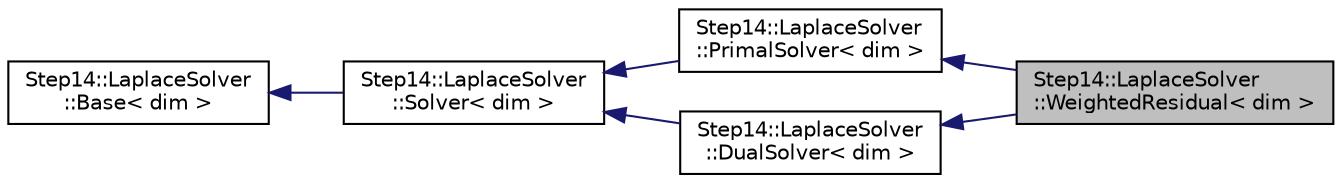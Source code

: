 digraph "Step14::LaplaceSolver::WeightedResidual&lt; dim &gt;"
{
 // LATEX_PDF_SIZE
  edge [fontname="Helvetica",fontsize="10",labelfontname="Helvetica",labelfontsize="10"];
  node [fontname="Helvetica",fontsize="10",shape=record];
  rankdir="LR";
  Node1 [label="Step14::LaplaceSolver\l::WeightedResidual\< dim \>",height=0.2,width=0.4,color="black", fillcolor="grey75", style="filled", fontcolor="black",tooltip=" "];
  Node2 -> Node1 [dir="back",color="midnightblue",fontsize="10",style="solid",fontname="Helvetica"];
  Node2 [label="Step14::LaplaceSolver\l::PrimalSolver\< dim \>",height=0.2,width=0.4,color="black", fillcolor="white", style="filled",URL="$classStep14_1_1LaplaceSolver_1_1PrimalSolver.html",tooltip=" "];
  Node3 -> Node2 [dir="back",color="midnightblue",fontsize="10",style="solid",fontname="Helvetica"];
  Node3 [label="Step14::LaplaceSolver\l::Solver\< dim \>",height=0.2,width=0.4,color="black", fillcolor="white", style="filled",URL="$classStep14_1_1LaplaceSolver_1_1Solver.html",tooltip=" "];
  Node4 -> Node3 [dir="back",color="midnightblue",fontsize="10",style="solid",fontname="Helvetica"];
  Node4 [label="Step14::LaplaceSolver\l::Base\< dim \>",height=0.2,width=0.4,color="black", fillcolor="white", style="filled",URL="$classStep14_1_1LaplaceSolver_1_1Base.html",tooltip=" "];
  Node5 -> Node1 [dir="back",color="midnightblue",fontsize="10",style="solid",fontname="Helvetica"];
  Node5 [label="Step14::LaplaceSolver\l::DualSolver\< dim \>",height=0.2,width=0.4,color="black", fillcolor="white", style="filled",URL="$classStep14_1_1LaplaceSolver_1_1DualSolver.html",tooltip=" "];
  Node3 -> Node5 [dir="back",color="midnightblue",fontsize="10",style="solid",fontname="Helvetica"];
}
